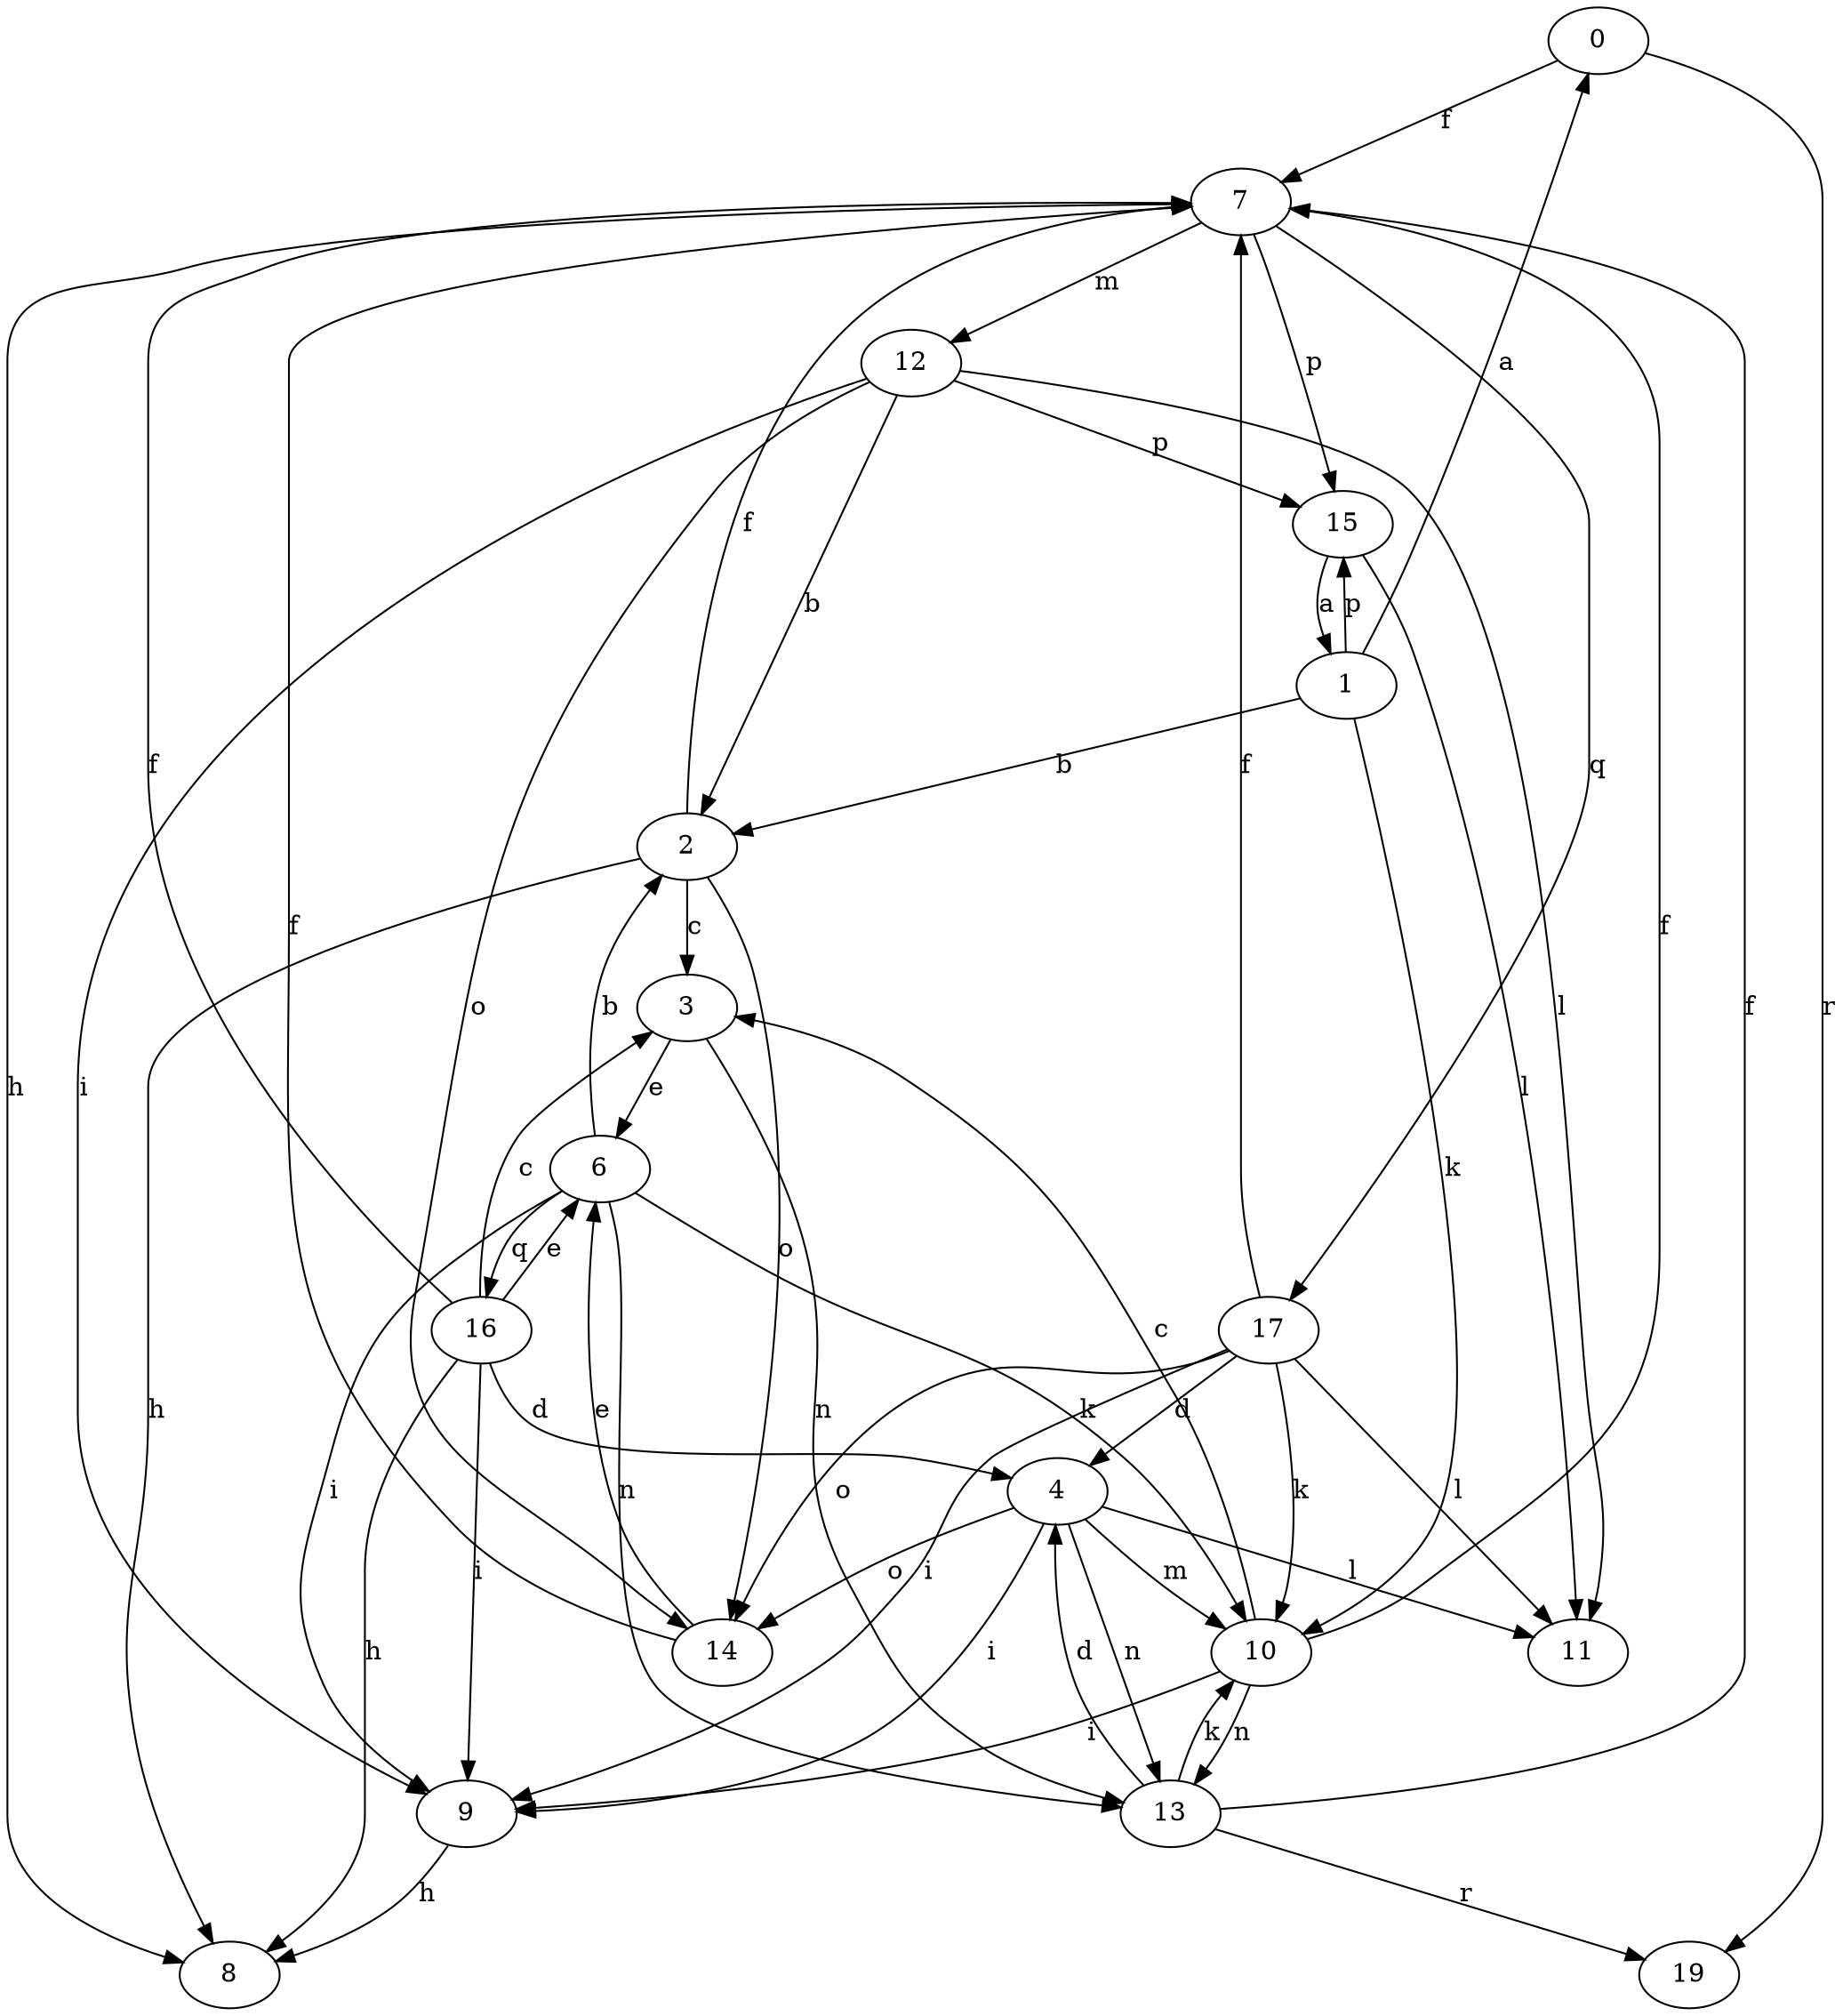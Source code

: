 strict digraph  {
0;
1;
2;
3;
4;
6;
7;
8;
9;
10;
11;
12;
13;
14;
15;
16;
17;
19;
0 -> 7  [label=f];
0 -> 19  [label=r];
1 -> 0  [label=a];
1 -> 2  [label=b];
1 -> 10  [label=k];
1 -> 15  [label=p];
2 -> 3  [label=c];
2 -> 7  [label=f];
2 -> 8  [label=h];
2 -> 14  [label=o];
3 -> 6  [label=e];
3 -> 13  [label=n];
4 -> 9  [label=i];
4 -> 11  [label=l];
4 -> 13  [label=n];
4 -> 14  [label=o];
4 -> 10  [label=m];
6 -> 2  [label=b];
6 -> 9  [label=i];
6 -> 10  [label=k];
6 -> 13  [label=n];
6 -> 16  [label=q];
7 -> 8  [label=h];
7 -> 12  [label=m];
7 -> 15  [label=p];
7 -> 17  [label=q];
9 -> 8  [label=h];
10 -> 3  [label=c];
10 -> 7  [label=f];
10 -> 9  [label=i];
10 -> 13  [label=n];
12 -> 2  [label=b];
12 -> 9  [label=i];
12 -> 11  [label=l];
12 -> 14  [label=o];
12 -> 15  [label=p];
13 -> 4  [label=d];
13 -> 7  [label=f];
13 -> 10  [label=k];
13 -> 19  [label=r];
14 -> 6  [label=e];
14 -> 7  [label=f];
15 -> 1  [label=a];
15 -> 11  [label=l];
16 -> 3  [label=c];
16 -> 4  [label=d];
16 -> 6  [label=e];
16 -> 7  [label=f];
16 -> 8  [label=h];
16 -> 9  [label=i];
17 -> 4  [label=d];
17 -> 7  [label=f];
17 -> 9  [label=i];
17 -> 10  [label=k];
17 -> 11  [label=l];
17 -> 14  [label=o];
}
